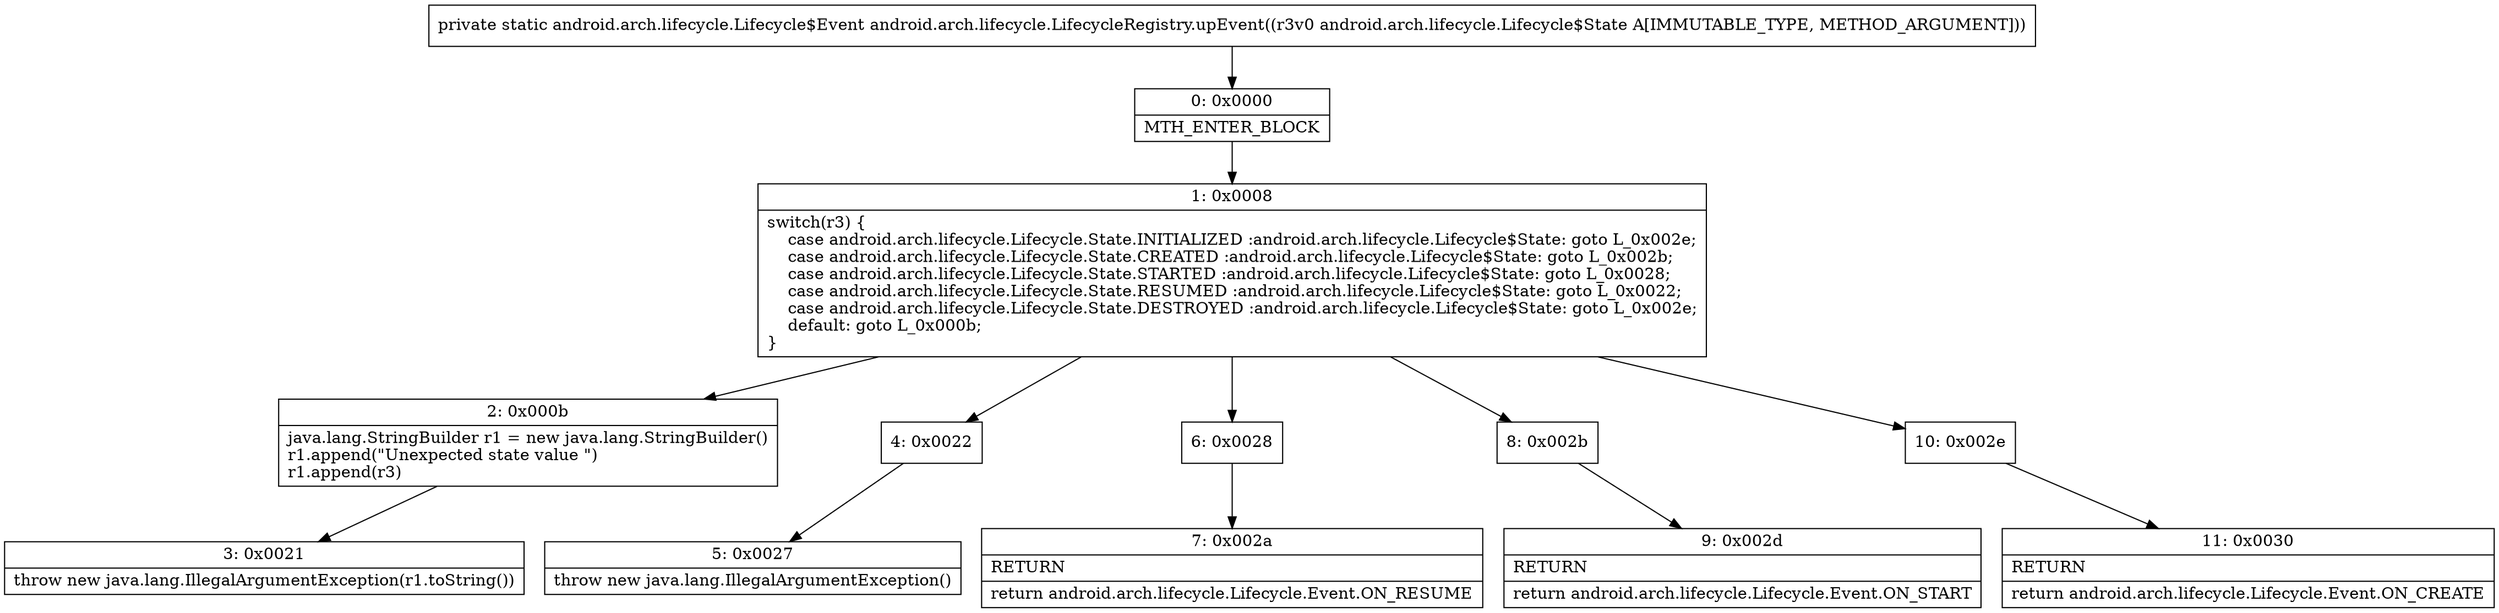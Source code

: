 digraph "CFG forandroid.arch.lifecycle.LifecycleRegistry.upEvent(Landroid\/arch\/lifecycle\/Lifecycle$State;)Landroid\/arch\/lifecycle\/Lifecycle$Event;" {
Node_0 [shape=record,label="{0\:\ 0x0000|MTH_ENTER_BLOCK\l}"];
Node_1 [shape=record,label="{1\:\ 0x0008|switch(r3) \{\l    case android.arch.lifecycle.Lifecycle.State.INITIALIZED :android.arch.lifecycle.Lifecycle$State: goto L_0x002e;\l    case android.arch.lifecycle.Lifecycle.State.CREATED :android.arch.lifecycle.Lifecycle$State: goto L_0x002b;\l    case android.arch.lifecycle.Lifecycle.State.STARTED :android.arch.lifecycle.Lifecycle$State: goto L_0x0028;\l    case android.arch.lifecycle.Lifecycle.State.RESUMED :android.arch.lifecycle.Lifecycle$State: goto L_0x0022;\l    case android.arch.lifecycle.Lifecycle.State.DESTROYED :android.arch.lifecycle.Lifecycle$State: goto L_0x002e;\l    default: goto L_0x000b;\l\}\l}"];
Node_2 [shape=record,label="{2\:\ 0x000b|java.lang.StringBuilder r1 = new java.lang.StringBuilder()\lr1.append(\"Unexpected state value \")\lr1.append(r3)\l}"];
Node_3 [shape=record,label="{3\:\ 0x0021|throw new java.lang.IllegalArgumentException(r1.toString())\l}"];
Node_4 [shape=record,label="{4\:\ 0x0022}"];
Node_5 [shape=record,label="{5\:\ 0x0027|throw new java.lang.IllegalArgumentException()\l}"];
Node_6 [shape=record,label="{6\:\ 0x0028}"];
Node_7 [shape=record,label="{7\:\ 0x002a|RETURN\l|return android.arch.lifecycle.Lifecycle.Event.ON_RESUME\l}"];
Node_8 [shape=record,label="{8\:\ 0x002b}"];
Node_9 [shape=record,label="{9\:\ 0x002d|RETURN\l|return android.arch.lifecycle.Lifecycle.Event.ON_START\l}"];
Node_10 [shape=record,label="{10\:\ 0x002e}"];
Node_11 [shape=record,label="{11\:\ 0x0030|RETURN\l|return android.arch.lifecycle.Lifecycle.Event.ON_CREATE\l}"];
MethodNode[shape=record,label="{private static android.arch.lifecycle.Lifecycle$Event android.arch.lifecycle.LifecycleRegistry.upEvent((r3v0 android.arch.lifecycle.Lifecycle$State A[IMMUTABLE_TYPE, METHOD_ARGUMENT])) }"];
MethodNode -> Node_0;
Node_0 -> Node_1;
Node_1 -> Node_2;
Node_1 -> Node_4;
Node_1 -> Node_6;
Node_1 -> Node_8;
Node_1 -> Node_10;
Node_2 -> Node_3;
Node_4 -> Node_5;
Node_6 -> Node_7;
Node_8 -> Node_9;
Node_10 -> Node_11;
}


